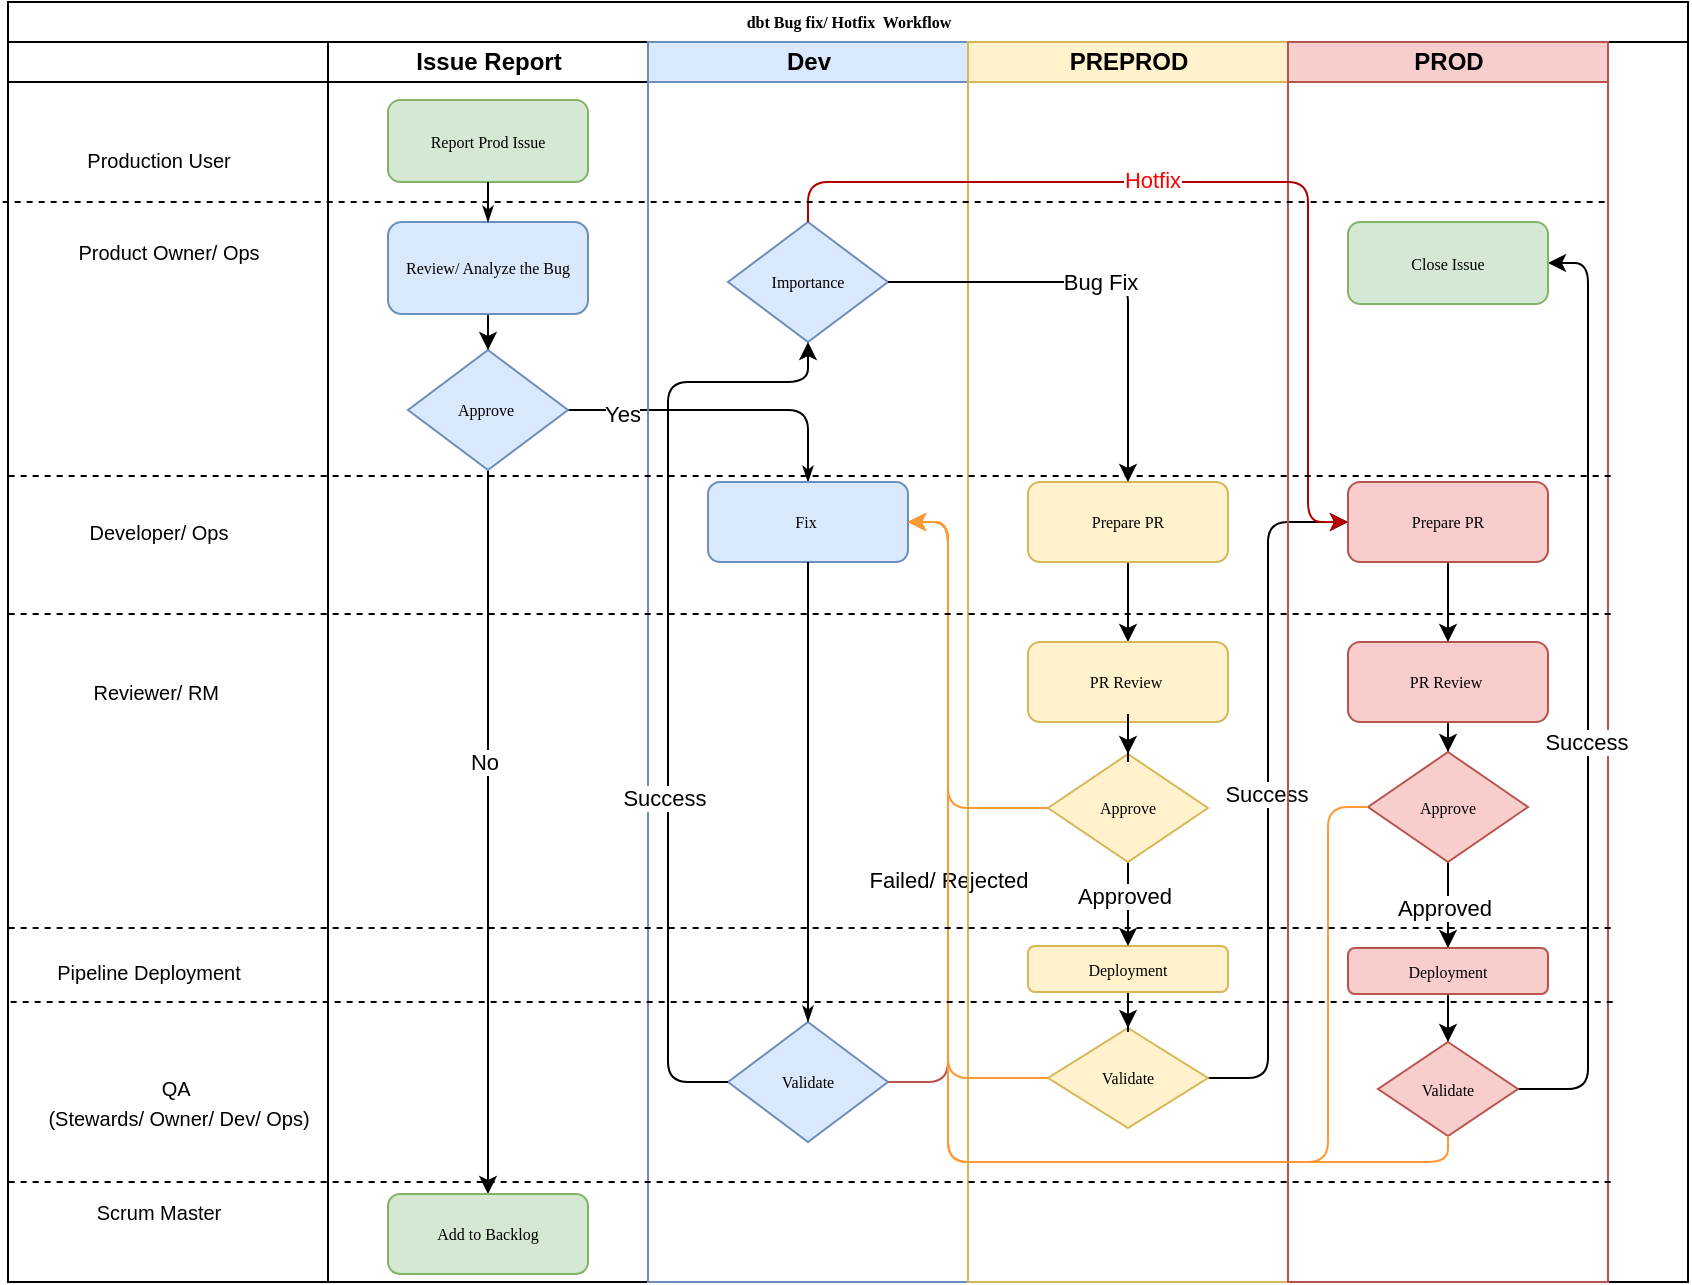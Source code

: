<mxfile version="21.7.1" type="github">
  <diagram name="Page-1" id="74e2e168-ea6b-b213-b513-2b3c1d86103e">
    <mxGraphModel dx="724" dy="396" grid="1" gridSize="10" guides="1" tooltips="1" connect="1" arrows="1" fold="1" page="1" pageScale="1" pageWidth="1100" pageHeight="850" background="none" math="0" shadow="0">
      <root>
        <mxCell id="0" />
        <mxCell id="1" parent="0" />
        <mxCell id="77e6c97f196da883-1" value="dbt Bug fix/ Hotfix&amp;nbsp; Workflow" style="swimlane;html=1;childLayout=stackLayout;startSize=20;rounded=0;shadow=0;labelBackgroundColor=none;strokeWidth=1;fontFamily=Verdana;fontSize=8;align=center;" parent="1" vertex="1">
          <mxGeometry x="70" y="40" width="840" height="640" as="geometry" />
        </mxCell>
        <mxCell id="77e6c97f196da883-2" value="" style="swimlane;html=1;startSize=20;" parent="77e6c97f196da883-1" vertex="1">
          <mxGeometry y="20" width="160" height="620" as="geometry" />
        </mxCell>
        <mxCell id="jT-rOXPytlquSDHr39EF-3" value="&lt;font style=&quot;font-size: 10px;&quot;&gt;Production User&lt;/font&gt;" style="text;html=1;align=center;verticalAlign=middle;resizable=0;points=[];autosize=1;strokeColor=none;fillColor=none;" parent="77e6c97f196da883-2" vertex="1">
          <mxGeometry x="25" y="44" width="100" height="30" as="geometry" />
        </mxCell>
        <mxCell id="jT-rOXPytlquSDHr39EF-4" value="&lt;font style=&quot;font-size: 10px;&quot;&gt;Product Owner/ Ops&lt;/font&gt;" style="text;html=1;align=center;verticalAlign=middle;resizable=0;points=[];autosize=1;strokeColor=none;fillColor=none;" parent="77e6c97f196da883-2" vertex="1">
          <mxGeometry x="25" y="90" width="110" height="30" as="geometry" />
        </mxCell>
        <mxCell id="jT-rOXPytlquSDHr39EF-7" value="&lt;font style=&quot;font-size: 10px;&quot;&gt;Developer/ Ops&lt;/font&gt;" style="text;html=1;align=center;verticalAlign=middle;resizable=0;points=[];autosize=1;strokeColor=none;fillColor=none;" parent="77e6c97f196da883-2" vertex="1">
          <mxGeometry x="30" y="230" width="90" height="30" as="geometry" />
        </mxCell>
        <mxCell id="jT-rOXPytlquSDHr39EF-8" value="&lt;font style=&quot;font-size: 10px;&quot;&gt;Reviewer/ RM&amp;nbsp;&lt;/font&gt;" style="text;html=1;align=center;verticalAlign=middle;resizable=0;points=[];autosize=1;strokeColor=none;fillColor=none;" parent="77e6c97f196da883-2" vertex="1">
          <mxGeometry x="30" y="310" width="90" height="30" as="geometry" />
        </mxCell>
        <mxCell id="jT-rOXPytlquSDHr39EF-17" value="&lt;font style=&quot;font-size: 10px;&quot;&gt;Scrum Master&lt;/font&gt;" style="text;html=1;align=center;verticalAlign=middle;resizable=0;points=[];autosize=1;strokeColor=none;fillColor=none;" parent="77e6c97f196da883-2" vertex="1">
          <mxGeometry x="30" y="570" width="90" height="30" as="geometry" />
        </mxCell>
        <mxCell id="jT-rOXPytlquSDHr39EF-51" value="&lt;font style=&quot;font-size: 10px;&quot;&gt;QA&amp;nbsp;&lt;br&gt;(Stewards/ Owner/ Dev/ Ops)&lt;br&gt;&lt;/font&gt;" style="text;html=1;align=center;verticalAlign=middle;resizable=0;points=[];autosize=1;strokeColor=none;fillColor=none;" parent="77e6c97f196da883-2" vertex="1">
          <mxGeometry x="10" y="510" width="150" height="40" as="geometry" />
        </mxCell>
        <mxCell id="jT-rOXPytlquSDHr39EF-80" value="&lt;font style=&quot;font-size: 10px;&quot;&gt;Pipeline Deployment&lt;/font&gt;" style="text;html=1;align=center;verticalAlign=middle;resizable=0;points=[];autosize=1;strokeColor=none;fillColor=none;" parent="77e6c97f196da883-2" vertex="1">
          <mxGeometry x="10" y="450" width="120" height="30" as="geometry" />
        </mxCell>
        <mxCell id="77e6c97f196da883-28" style="edgeStyle=orthogonalEdgeStyle;rounded=1;html=1;labelBackgroundColor=none;startArrow=none;startFill=0;startSize=5;endArrow=classicThin;endFill=1;endSize=5;jettySize=auto;orthogonalLoop=1;strokeWidth=1;fontFamily=Verdana;fontSize=8;exitX=1;exitY=0.5;exitDx=0;exitDy=0;" parent="77e6c97f196da883-1" source="jT-rOXPytlquSDHr39EF-5" target="77e6c97f196da883-12" edge="1">
          <mxGeometry relative="1" as="geometry" />
        </mxCell>
        <mxCell id="jT-rOXPytlquSDHr39EF-19" value="Yes" style="edgeLabel;html=1;align=center;verticalAlign=middle;resizable=0;points=[];" parent="77e6c97f196da883-28" vertex="1" connectable="0">
          <mxGeometry x="-0.653" y="-2" relative="1" as="geometry">
            <mxPoint as="offset" />
          </mxGeometry>
        </mxCell>
        <mxCell id="77e6c97f196da883-3" value="Issue Report" style="swimlane;html=1;startSize=20;" parent="77e6c97f196da883-1" vertex="1">
          <mxGeometry x="160" y="20" width="160" height="620" as="geometry" />
        </mxCell>
        <mxCell id="77e6c97f196da883-8" value="Report Prod Issue" style="rounded=1;whiteSpace=wrap;html=1;shadow=0;labelBackgroundColor=none;strokeWidth=1;fontFamily=Verdana;fontSize=8;align=center;fillColor=#d5e8d4;strokeColor=#82b366;" parent="77e6c97f196da883-3" vertex="1">
          <mxGeometry x="30" y="29" width="100" height="41" as="geometry" />
        </mxCell>
        <mxCell id="jT-rOXPytlquSDHr39EF-6" value="" style="edgeStyle=orthogonalEdgeStyle;rounded=0;orthogonalLoop=1;jettySize=auto;html=1;" parent="77e6c97f196da883-3" source="77e6c97f196da883-9" target="jT-rOXPytlquSDHr39EF-5" edge="1">
          <mxGeometry relative="1" as="geometry" />
        </mxCell>
        <mxCell id="77e6c97f196da883-9" value="Review/ Analyze the Bug" style="rounded=1;whiteSpace=wrap;html=1;shadow=0;labelBackgroundColor=none;strokeWidth=1;fontFamily=Verdana;fontSize=8;align=center;fillColor=#dae8fc;strokeColor=#6c8ebf;" parent="77e6c97f196da883-3" vertex="1">
          <mxGeometry x="30" y="90" width="100" height="46" as="geometry" />
        </mxCell>
        <mxCell id="jT-rOXPytlquSDHr39EF-2" style="edgeStyle=orthogonalEdgeStyle;rounded=1;html=1;labelBackgroundColor=none;startArrow=none;startFill=0;startSize=5;endArrow=classicThin;endFill=1;endSize=5;jettySize=auto;orthogonalLoop=1;strokeWidth=1;fontFamily=Verdana;fontSize=8;entryX=0.5;entryY=0;entryDx=0;entryDy=0;" parent="77e6c97f196da883-3" source="77e6c97f196da883-8" target="77e6c97f196da883-9" edge="1">
          <mxGeometry relative="1" as="geometry">
            <mxPoint x="40" y="59" as="sourcePoint" />
            <mxPoint x="-250" y="4" as="targetPoint" />
          </mxGeometry>
        </mxCell>
        <mxCell id="jT-rOXPytlquSDHr39EF-16" style="edgeStyle=orthogonalEdgeStyle;rounded=0;orthogonalLoop=1;jettySize=auto;html=1;" parent="77e6c97f196da883-3" source="jT-rOXPytlquSDHr39EF-5" target="jT-rOXPytlquSDHr39EF-15" edge="1">
          <mxGeometry relative="1" as="geometry" />
        </mxCell>
        <mxCell id="jT-rOXPytlquSDHr39EF-18" value="No" style="edgeLabel;html=1;align=center;verticalAlign=middle;resizable=0;points=[];" parent="jT-rOXPytlquSDHr39EF-16" vertex="1" connectable="0">
          <mxGeometry x="-0.192" y="-2" relative="1" as="geometry">
            <mxPoint as="offset" />
          </mxGeometry>
        </mxCell>
        <mxCell id="jT-rOXPytlquSDHr39EF-5" value="Approve&amp;nbsp;" style="rhombus;whiteSpace=wrap;html=1;rounded=0;shadow=0;labelBackgroundColor=none;strokeWidth=1;fontFamily=Verdana;fontSize=8;align=center;fillColor=#dae8fc;strokeColor=#6c8ebf;" parent="77e6c97f196da883-3" vertex="1">
          <mxGeometry x="40" y="154" width="80" height="60" as="geometry" />
        </mxCell>
        <mxCell id="jT-rOXPytlquSDHr39EF-15" value="Add to Backlog" style="rounded=1;whiteSpace=wrap;html=1;shadow=0;labelBackgroundColor=none;strokeWidth=1;fontFamily=Verdana;fontSize=8;align=center;fillColor=#d5e8d4;strokeColor=#82b366;" parent="77e6c97f196da883-3" vertex="1">
          <mxGeometry x="30" y="576" width="100" height="40" as="geometry" />
        </mxCell>
        <mxCell id="77e6c97f196da883-4" value="Dev" style="swimlane;html=1;startSize=20;fillColor=#dae8fc;strokeColor=#6c8ebf;" parent="77e6c97f196da883-1" vertex="1">
          <mxGeometry x="320" y="20" width="160" height="620" as="geometry" />
        </mxCell>
        <mxCell id="77e6c97f196da883-12" value="Fix&amp;nbsp;" style="rounded=1;whiteSpace=wrap;html=1;shadow=0;labelBackgroundColor=none;strokeWidth=1;fontFamily=Verdana;fontSize=8;align=center;fillColor=#dae8fc;strokeColor=#6c8ebf;" parent="77e6c97f196da883-4" vertex="1">
          <mxGeometry x="30" y="220" width="100" height="40" as="geometry" />
        </mxCell>
        <mxCell id="77e6c97f196da883-13" value="Validate" style="rhombus;whiteSpace=wrap;html=1;rounded=0;shadow=0;labelBackgroundColor=none;strokeWidth=1;fontFamily=Verdana;fontSize=8;align=center;fillColor=#dae8fc;strokeColor=#6c8ebf;" parent="77e6c97f196da883-4" vertex="1">
          <mxGeometry x="40" y="490" width="80" height="60" as="geometry" />
        </mxCell>
        <mxCell id="77e6c97f196da883-29" style="edgeStyle=orthogonalEdgeStyle;rounded=1;html=1;labelBackgroundColor=none;startArrow=none;startFill=0;startSize=5;endArrow=classicThin;endFill=1;endSize=5;jettySize=auto;orthogonalLoop=1;strokeWidth=1;fontFamily=Verdana;fontSize=8" parent="77e6c97f196da883-4" source="77e6c97f196da883-12" target="77e6c97f196da883-13" edge="1">
          <mxGeometry relative="1" as="geometry" />
        </mxCell>
        <mxCell id="jT-rOXPytlquSDHr39EF-9" style="edgeStyle=orthogonalEdgeStyle;rounded=1;html=1;labelBackgroundColor=none;startArrow=none;startFill=0;startSize=5;endArrow=classicThin;endFill=1;endSize=5;jettySize=auto;orthogonalLoop=1;strokeWidth=1;fontFamily=Verdana;fontSize=8;entryX=1;entryY=0.5;entryDx=0;entryDy=0;exitX=1;exitY=0.5;exitDx=0;exitDy=0;fillColor=#f8cecc;strokeColor=#b85450;" parent="77e6c97f196da883-4" source="77e6c97f196da883-13" target="77e6c97f196da883-12" edge="1">
          <mxGeometry relative="1" as="geometry">
            <mxPoint x="-125" y="364" as="sourcePoint" />
            <mxPoint x="-15" y="274" as="targetPoint" />
            <Array as="points">
              <mxPoint x="150" y="520" />
              <mxPoint x="150" y="240" />
            </Array>
          </mxGeometry>
        </mxCell>
        <mxCell id="jT-rOXPytlquSDHr39EF-10" value="Failed/ Rejected" style="edgeLabel;html=1;align=center;verticalAlign=middle;resizable=0;points=[];" parent="jT-rOXPytlquSDHr39EF-9" vertex="1" connectable="0">
          <mxGeometry x="-0.02" y="1" relative="1" as="geometry">
            <mxPoint x="1" y="30" as="offset" />
          </mxGeometry>
        </mxCell>
        <mxCell id="jT-rOXPytlquSDHr39EF-20" value="Importance" style="rhombus;whiteSpace=wrap;html=1;rounded=0;shadow=0;labelBackgroundColor=none;strokeWidth=1;fontFamily=Verdana;fontSize=8;align=center;fillColor=#dae8fc;strokeColor=#6c8ebf;" parent="77e6c97f196da883-4" vertex="1">
          <mxGeometry x="40" y="90" width="80" height="60" as="geometry" />
        </mxCell>
        <mxCell id="77e6c97f196da883-5" value="PREPROD" style="swimlane;html=1;startSize=20;fillColor=#fff2cc;strokeColor=#d6b656;" parent="77e6c97f196da883-1" vertex="1">
          <mxGeometry x="480" y="20" width="160" height="620" as="geometry" />
        </mxCell>
        <mxCell id="jT-rOXPytlquSDHr39EF-48" style="edgeStyle=orthogonalEdgeStyle;rounded=0;orthogonalLoop=1;jettySize=auto;html=1;" parent="77e6c97f196da883-5" source="jT-rOXPytlquSDHr39EF-23" target="jT-rOXPytlquSDHr39EF-25" edge="1">
          <mxGeometry relative="1" as="geometry" />
        </mxCell>
        <mxCell id="jT-rOXPytlquSDHr39EF-23" value="Prepare PR" style="rounded=1;whiteSpace=wrap;html=1;shadow=0;labelBackgroundColor=none;strokeWidth=1;fontFamily=Verdana;fontSize=8;align=center;fillColor=#fff2cc;strokeColor=#d6b656;" parent="77e6c97f196da883-5" vertex="1">
          <mxGeometry x="30" y="220" width="100" height="40" as="geometry" />
        </mxCell>
        <mxCell id="jT-rOXPytlquSDHr39EF-25" value="PR Review&amp;nbsp;" style="rounded=1;whiteSpace=wrap;html=1;shadow=0;labelBackgroundColor=none;strokeWidth=1;fontFamily=Verdana;fontSize=8;align=center;fillColor=#fff2cc;strokeColor=#d6b656;" parent="77e6c97f196da883-5" vertex="1">
          <mxGeometry x="30" y="300" width="100" height="40" as="geometry" />
        </mxCell>
        <mxCell id="jT-rOXPytlquSDHr39EF-67" style="edgeStyle=orthogonalEdgeStyle;rounded=1;orthogonalLoop=1;jettySize=auto;html=1;exitX=1;exitY=0.5;exitDx=0;exitDy=0;" parent="77e6c97f196da883-5" source="jT-rOXPytlquSDHr39EF-32" edge="1">
          <mxGeometry relative="1" as="geometry">
            <mxPoint x="190" y="240" as="targetPoint" />
            <Array as="points">
              <mxPoint x="150" y="518" />
              <mxPoint x="150" y="240" />
            </Array>
          </mxGeometry>
        </mxCell>
        <mxCell id="jT-rOXPytlquSDHr39EF-68" value="Success" style="edgeLabel;html=1;align=center;verticalAlign=middle;resizable=0;points=[];" parent="jT-rOXPytlquSDHr39EF-67" vertex="1" connectable="0">
          <mxGeometry x="-0.012" y="1" relative="1" as="geometry">
            <mxPoint as="offset" />
          </mxGeometry>
        </mxCell>
        <mxCell id="jT-rOXPytlquSDHr39EF-32" value="Validate" style="rhombus;whiteSpace=wrap;html=1;rounded=0;shadow=0;labelBackgroundColor=none;strokeWidth=1;fontFamily=Verdana;fontSize=8;align=center;fillColor=#fff2cc;strokeColor=#d6b656;" parent="77e6c97f196da883-5" vertex="1">
          <mxGeometry x="40" y="493" width="80" height="50" as="geometry" />
        </mxCell>
        <mxCell id="jT-rOXPytlquSDHr39EF-78" value="" style="edgeStyle=orthogonalEdgeStyle;rounded=0;orthogonalLoop=1;jettySize=auto;html=1;" parent="77e6c97f196da883-5" source="jT-rOXPytlquSDHr39EF-75" target="jT-rOXPytlquSDHr39EF-32" edge="1">
          <mxGeometry relative="1" as="geometry" />
        </mxCell>
        <mxCell id="jT-rOXPytlquSDHr39EF-75" value="Deployment" style="rounded=1;whiteSpace=wrap;html=1;shadow=0;labelBackgroundColor=none;strokeWidth=1;fontFamily=Verdana;fontSize=8;align=center;fillColor=#fff2cc;strokeColor=#d6b656;" parent="77e6c97f196da883-5" vertex="1">
          <mxGeometry x="30" y="452" width="100" height="23" as="geometry" />
        </mxCell>
        <mxCell id="77e6c97f196da883-6" value="PROD" style="swimlane;html=1;startSize=20;fillColor=#f8cecc;strokeColor=#b85450;" parent="77e6c97f196da883-1" vertex="1">
          <mxGeometry x="640" y="20" width="160" height="620" as="geometry" />
        </mxCell>
        <mxCell id="jT-rOXPytlquSDHr39EF-53" style="edgeStyle=orthogonalEdgeStyle;rounded=0;orthogonalLoop=1;jettySize=auto;html=1;" parent="77e6c97f196da883-6" source="77e6c97f196da883-18" target="jT-rOXPytlquSDHr39EF-42" edge="1">
          <mxGeometry relative="1" as="geometry" />
        </mxCell>
        <mxCell id="77e6c97f196da883-18" value="PR Review&amp;nbsp;" style="rounded=1;whiteSpace=wrap;html=1;shadow=0;labelBackgroundColor=none;strokeWidth=1;fontFamily=Verdana;fontSize=8;align=center;fillColor=#f8cecc;strokeColor=#b85450;" parent="77e6c97f196da883-6" vertex="1">
          <mxGeometry x="30" y="300" width="100" height="40" as="geometry" />
        </mxCell>
        <mxCell id="jT-rOXPytlquSDHr39EF-52" style="edgeStyle=orthogonalEdgeStyle;rounded=0;orthogonalLoop=1;jettySize=auto;html=1;" parent="77e6c97f196da883-6" source="jT-rOXPytlquSDHr39EF-11" target="77e6c97f196da883-18" edge="1">
          <mxGeometry relative="1" as="geometry" />
        </mxCell>
        <mxCell id="jT-rOXPytlquSDHr39EF-11" value="Prepare PR" style="rounded=1;whiteSpace=wrap;html=1;shadow=0;labelBackgroundColor=none;strokeWidth=1;fontFamily=Verdana;fontSize=8;align=center;fillColor=#f8cecc;strokeColor=#b85450;" parent="77e6c97f196da883-6" vertex="1">
          <mxGeometry x="30" y="220" width="100" height="40" as="geometry" />
        </mxCell>
        <mxCell id="jT-rOXPytlquSDHr39EF-55" style="edgeStyle=orthogonalEdgeStyle;rounded=0;orthogonalLoop=1;jettySize=auto;html=1;" parent="77e6c97f196da883-6" source="jT-rOXPytlquSDHr39EF-42" target="jT-rOXPytlquSDHr39EF-69" edge="1">
          <mxGeometry relative="1" as="geometry">
            <mxPoint x="80" y="450" as="targetPoint" />
          </mxGeometry>
        </mxCell>
        <mxCell id="jT-rOXPytlquSDHr39EF-56" value="Approved" style="edgeLabel;html=1;align=center;verticalAlign=middle;resizable=0;points=[];" parent="jT-rOXPytlquSDHr39EF-55" vertex="1" connectable="0">
          <mxGeometry x="0.041" y="-2" relative="1" as="geometry">
            <mxPoint as="offset" />
          </mxGeometry>
        </mxCell>
        <mxCell id="jT-rOXPytlquSDHr39EF-42" value="Approve" style="rhombus;whiteSpace=wrap;html=1;rounded=0;shadow=0;labelBackgroundColor=none;strokeWidth=1;fontFamily=Verdana;fontSize=8;align=center;fillColor=#f8cecc;strokeColor=#b85450;" parent="77e6c97f196da883-6" vertex="1">
          <mxGeometry x="40" y="355" width="80" height="55" as="geometry" />
        </mxCell>
        <mxCell id="jT-rOXPytlquSDHr39EF-60" style="edgeStyle=orthogonalEdgeStyle;rounded=1;orthogonalLoop=1;jettySize=auto;html=1;entryX=1;entryY=0.5;entryDx=0;entryDy=0;exitX=1;exitY=0.5;exitDx=0;exitDy=0;" parent="77e6c97f196da883-6" source="jT-rOXPytlquSDHr39EF-45" target="jT-rOXPytlquSDHr39EF-59" edge="1">
          <mxGeometry relative="1" as="geometry">
            <Array as="points">
              <mxPoint x="150" y="524" />
              <mxPoint x="150" y="111" />
            </Array>
          </mxGeometry>
        </mxCell>
        <mxCell id="jT-rOXPytlquSDHr39EF-81" value="Success" style="edgeLabel;html=1;align=center;verticalAlign=middle;resizable=0;points=[];" parent="jT-rOXPytlquSDHr39EF-60" vertex="1" connectable="0">
          <mxGeometry x="-0.106" y="1" relative="1" as="geometry">
            <mxPoint as="offset" />
          </mxGeometry>
        </mxCell>
        <mxCell id="jT-rOXPytlquSDHr39EF-45" value="Validate" style="rhombus;whiteSpace=wrap;html=1;rounded=0;shadow=0;labelBackgroundColor=none;strokeWidth=1;fontFamily=Verdana;fontSize=8;align=center;fillColor=#f8cecc;strokeColor=#b85450;" parent="77e6c97f196da883-6" vertex="1">
          <mxGeometry x="45" y="500" width="70" height="47" as="geometry" />
        </mxCell>
        <mxCell id="jT-rOXPytlquSDHr39EF-59" value="Close Issue" style="rounded=1;whiteSpace=wrap;html=1;shadow=0;labelBackgroundColor=none;strokeWidth=1;fontFamily=Verdana;fontSize=8;align=center;fillColor=#d5e8d4;strokeColor=#82b366;" parent="77e6c97f196da883-6" vertex="1">
          <mxGeometry x="30" y="90" width="100" height="41" as="geometry" />
        </mxCell>
        <mxCell id="jT-rOXPytlquSDHr39EF-73" style="edgeStyle=orthogonalEdgeStyle;rounded=0;orthogonalLoop=1;jettySize=auto;html=1;" parent="77e6c97f196da883-6" source="jT-rOXPytlquSDHr39EF-69" target="jT-rOXPytlquSDHr39EF-45" edge="1">
          <mxGeometry relative="1" as="geometry" />
        </mxCell>
        <mxCell id="jT-rOXPytlquSDHr39EF-69" value="Deployment" style="rounded=1;whiteSpace=wrap;html=1;shadow=0;labelBackgroundColor=none;strokeWidth=1;fontFamily=Verdana;fontSize=8;align=center;fillColor=#f8cecc;strokeColor=#b85450;" parent="77e6c97f196da883-6" vertex="1">
          <mxGeometry x="30" y="453" width="100" height="23" as="geometry" />
        </mxCell>
        <mxCell id="jT-rOXPytlquSDHr39EF-12" style="edgeStyle=orthogonalEdgeStyle;rounded=1;orthogonalLoop=1;jettySize=auto;html=1;exitX=0;exitY=0.5;exitDx=0;exitDy=0;" parent="77e6c97f196da883-1" source="77e6c97f196da883-13" edge="1">
          <mxGeometry relative="1" as="geometry">
            <mxPoint x="400" y="170" as="targetPoint" />
            <Array as="points">
              <mxPoint x="330" y="540" />
              <mxPoint x="330" y="190" />
              <mxPoint x="400" y="190" />
            </Array>
          </mxGeometry>
        </mxCell>
        <mxCell id="jT-rOXPytlquSDHr39EF-27" value="Success" style="edgeLabel;html=1;align=center;verticalAlign=middle;resizable=0;points=[];" parent="jT-rOXPytlquSDHr39EF-12" vertex="1" connectable="0">
          <mxGeometry x="0.166" y="2" relative="1" as="geometry">
            <mxPoint y="102" as="offset" />
          </mxGeometry>
        </mxCell>
        <mxCell id="jT-rOXPytlquSDHr39EF-21" style="edgeStyle=orthogonalEdgeStyle;rounded=1;orthogonalLoop=1;jettySize=auto;html=1;exitX=0.5;exitY=0;exitDx=0;exitDy=0;entryX=0;entryY=0.5;entryDx=0;entryDy=0;fillColor=#e51400;strokeColor=#B20000;strokeWidth=1;" parent="77e6c97f196da883-1" source="jT-rOXPytlquSDHr39EF-20" target="jT-rOXPytlquSDHr39EF-11" edge="1">
          <mxGeometry relative="1" as="geometry">
            <Array as="points">
              <mxPoint x="400" y="90" />
              <mxPoint x="650" y="90" />
              <mxPoint x="650" y="260" />
            </Array>
          </mxGeometry>
        </mxCell>
        <mxCell id="jT-rOXPytlquSDHr39EF-22" value="&lt;font color=&quot;#ff0000&quot;&gt;Hotfix&lt;/font&gt;" style="edgeLabel;html=1;align=center;verticalAlign=middle;resizable=0;points=[];" parent="jT-rOXPytlquSDHr39EF-21" vertex="1" connectable="0">
          <mxGeometry x="-0.165" y="1" relative="1" as="geometry">
            <mxPoint as="offset" />
          </mxGeometry>
        </mxCell>
        <mxCell id="jT-rOXPytlquSDHr39EF-24" style="edgeStyle=orthogonalEdgeStyle;rounded=1;orthogonalLoop=1;jettySize=auto;html=1;" parent="77e6c97f196da883-1" source="jT-rOXPytlquSDHr39EF-20" target="jT-rOXPytlquSDHr39EF-23" edge="1">
          <mxGeometry relative="1" as="geometry" />
        </mxCell>
        <mxCell id="jT-rOXPytlquSDHr39EF-66" value="Bug Fix" style="edgeLabel;html=1;align=center;verticalAlign=middle;resizable=0;points=[];" parent="jT-rOXPytlquSDHr39EF-24" vertex="1" connectable="0">
          <mxGeometry x="-0.042" relative="1" as="geometry">
            <mxPoint as="offset" />
          </mxGeometry>
        </mxCell>
        <mxCell id="jT-rOXPytlquSDHr39EF-37" style="edgeStyle=orthogonalEdgeStyle;rounded=1;orthogonalLoop=1;jettySize=auto;html=1;entryX=1;entryY=0.5;entryDx=0;entryDy=0;fillColor=#ffcc99;strokeColor=#FF9933;" parent="77e6c97f196da883-1" source="jT-rOXPytlquSDHr39EF-32" target="77e6c97f196da883-12" edge="1">
          <mxGeometry relative="1" as="geometry">
            <Array as="points">
              <mxPoint x="470" y="538" />
              <mxPoint x="470" y="260" />
            </Array>
          </mxGeometry>
        </mxCell>
        <mxCell id="jT-rOXPytlquSDHr39EF-44" style="edgeStyle=orthogonalEdgeStyle;rounded=1;orthogonalLoop=1;jettySize=auto;html=1;entryX=1;entryY=0.5;entryDx=0;entryDy=0;exitX=0;exitY=0.5;exitDx=0;exitDy=0;fillColor=#ffcc99;strokeColor=#FF9933;" parent="77e6c97f196da883-1" source="jT-rOXPytlquSDHr39EF-42" target="77e6c97f196da883-12" edge="1">
          <mxGeometry relative="1" as="geometry">
            <Array as="points">
              <mxPoint x="660" y="403" />
              <mxPoint x="660" y="580" />
              <mxPoint x="470" y="580" />
              <mxPoint x="470" y="260" />
            </Array>
          </mxGeometry>
        </mxCell>
        <mxCell id="jT-rOXPytlquSDHr39EF-57" style="edgeStyle=orthogonalEdgeStyle;rounded=1;orthogonalLoop=1;jettySize=auto;html=1;entryX=1;entryY=0.5;entryDx=0;entryDy=0;fillColor=#ffcc99;strokeColor=#FF9933;exitX=0.5;exitY=1;exitDx=0;exitDy=0;" parent="77e6c97f196da883-1" source="jT-rOXPytlquSDHr39EF-45" target="77e6c97f196da883-12" edge="1">
          <mxGeometry relative="1" as="geometry">
            <Array as="points">
              <mxPoint x="720" y="580" />
              <mxPoint x="470" y="580" />
              <mxPoint x="470" y="260" />
            </Array>
          </mxGeometry>
        </mxCell>
        <mxCell id="jT-rOXPytlquSDHr39EF-41" value="" style="endArrow=none;dashed=1;html=1;rounded=0;" parent="1" edge="1">
          <mxGeometry width="50" height="50" relative="1" as="geometry">
            <mxPoint x="67.333" y="140" as="sourcePoint" />
            <mxPoint x="871.333" y="140" as="targetPoint" />
          </mxGeometry>
        </mxCell>
        <mxCell id="jT-rOXPytlquSDHr39EF-49" style="edgeStyle=orthogonalEdgeStyle;rounded=0;orthogonalLoop=1;jettySize=auto;html=1;entryX=0.5;entryY=0;entryDx=0;entryDy=0;" parent="1" source="jT-rOXPytlquSDHr39EF-28" target="jT-rOXPytlquSDHr39EF-75" edge="1">
          <mxGeometry relative="1" as="geometry">
            <mxPoint x="630" y="510" as="targetPoint" />
          </mxGeometry>
        </mxCell>
        <mxCell id="jT-rOXPytlquSDHr39EF-54" value="Approved" style="edgeLabel;html=1;align=center;verticalAlign=middle;resizable=0;points=[];" parent="jT-rOXPytlquSDHr39EF-49" vertex="1" connectable="0">
          <mxGeometry x="-0.2" y="-2" relative="1" as="geometry">
            <mxPoint as="offset" />
          </mxGeometry>
        </mxCell>
        <mxCell id="jT-rOXPytlquSDHr39EF-28" value="Approve" style="rhombus;whiteSpace=wrap;html=1;rounded=0;shadow=0;labelBackgroundColor=none;strokeWidth=1;fontFamily=Verdana;fontSize=8;align=center;fillColor=#fff2cc;strokeColor=#d6b656;" parent="1" vertex="1">
          <mxGeometry x="590" y="416" width="80" height="54" as="geometry" />
        </mxCell>
        <mxCell id="jT-rOXPytlquSDHr39EF-30" style="edgeStyle=orthogonalEdgeStyle;rounded=1;orthogonalLoop=1;jettySize=auto;html=1;entryX=1;entryY=0.5;entryDx=0;entryDy=0;fillColor=#ffcc99;strokeColor=#FF9933;exitX=0;exitY=0.5;exitDx=0;exitDy=0;" parent="1" source="jT-rOXPytlquSDHr39EF-28" target="77e6c97f196da883-12" edge="1">
          <mxGeometry relative="1" as="geometry">
            <Array as="points">
              <mxPoint x="540" y="443" />
              <mxPoint x="540" y="300" />
            </Array>
          </mxGeometry>
        </mxCell>
        <mxCell id="jT-rOXPytlquSDHr39EF-29" style="edgeStyle=orthogonalEdgeStyle;rounded=0;orthogonalLoop=1;jettySize=auto;html=1;" parent="1" source="jT-rOXPytlquSDHr39EF-25" target="jT-rOXPytlquSDHr39EF-28" edge="1">
          <mxGeometry relative="1" as="geometry" />
        </mxCell>
        <mxCell id="jT-rOXPytlquSDHr39EF-61" value="" style="endArrow=none;dashed=1;html=1;rounded=0;" parent="1" edge="1">
          <mxGeometry width="50" height="50" relative="1" as="geometry">
            <mxPoint x="70.333" y="277" as="sourcePoint" />
            <mxPoint x="874.333" y="277" as="targetPoint" />
          </mxGeometry>
        </mxCell>
        <mxCell id="jT-rOXPytlquSDHr39EF-62" value="" style="endArrow=none;dashed=1;html=1;rounded=0;" parent="1" edge="1">
          <mxGeometry width="50" height="50" relative="1" as="geometry">
            <mxPoint x="70.333" y="346" as="sourcePoint" />
            <mxPoint x="874.333" y="346" as="targetPoint" />
          </mxGeometry>
        </mxCell>
        <mxCell id="jT-rOXPytlquSDHr39EF-63" value="" style="endArrow=none;dashed=1;html=1;rounded=0;" parent="1" edge="1">
          <mxGeometry width="50" height="50" relative="1" as="geometry">
            <mxPoint x="70.333" y="503" as="sourcePoint" />
            <mxPoint x="874.333" y="503" as="targetPoint" />
          </mxGeometry>
        </mxCell>
        <mxCell id="jT-rOXPytlquSDHr39EF-65" value="" style="endArrow=none;dashed=1;html=1;rounded=0;" parent="1" edge="1">
          <mxGeometry width="50" height="50" relative="1" as="geometry">
            <mxPoint x="70.333" y="630" as="sourcePoint" />
            <mxPoint x="874.333" y="630" as="targetPoint" />
          </mxGeometry>
        </mxCell>
        <mxCell id="jT-rOXPytlquSDHr39EF-79" value="" style="endArrow=none;dashed=1;html=1;rounded=0;" parent="1" edge="1">
          <mxGeometry width="50" height="50" relative="1" as="geometry">
            <mxPoint x="71.333" y="540" as="sourcePoint" />
            <mxPoint x="875.333" y="540" as="targetPoint" />
          </mxGeometry>
        </mxCell>
      </root>
    </mxGraphModel>
  </diagram>
</mxfile>
